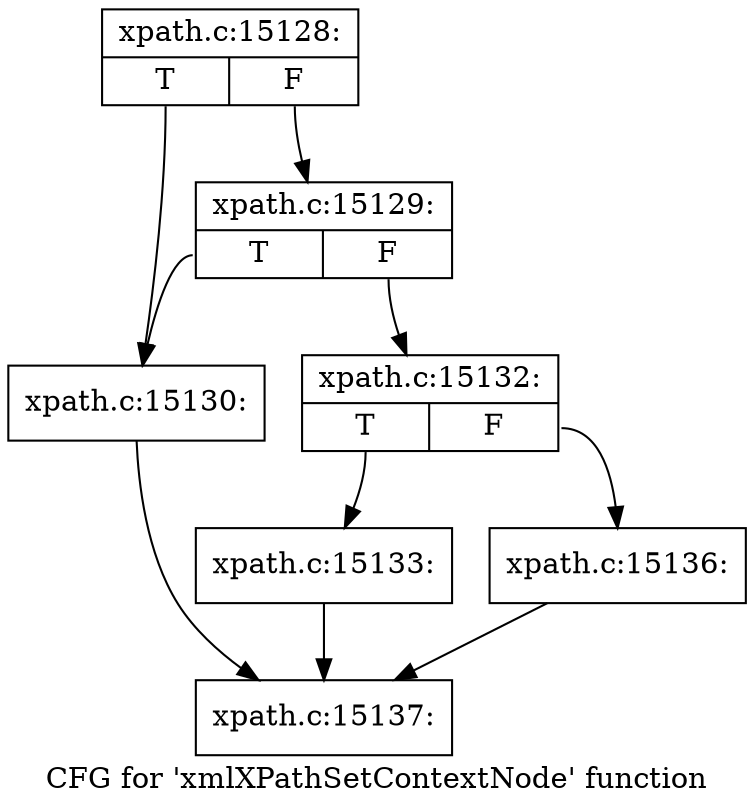 digraph "CFG for 'xmlXPathSetContextNode' function" {
	label="CFG for 'xmlXPathSetContextNode' function";

	Node0x4c85960 [shape=record,label="{xpath.c:15128:|{<s0>T|<s1>F}}"];
	Node0x4c85960:s0 -> Node0x4c85660;
	Node0x4c85960:s1 -> Node0x4c85700;
	Node0x4c85700 [shape=record,label="{xpath.c:15129:|{<s0>T|<s1>F}}"];
	Node0x4c85700:s0 -> Node0x4c85660;
	Node0x4c85700:s1 -> Node0x4c856b0;
	Node0x4c85660 [shape=record,label="{xpath.c:15130:}"];
	Node0x4c85660 -> Node0x4c8cca0;
	Node0x4c856b0 [shape=record,label="{xpath.c:15132:|{<s0>T|<s1>F}}"];
	Node0x4c856b0:s0 -> Node0x4c8daa0;
	Node0x4c856b0:s1 -> Node0x4c8daf0;
	Node0x4c8daa0 [shape=record,label="{xpath.c:15133:}"];
	Node0x4c8daa0 -> Node0x4c8cca0;
	Node0x4c8daf0 [shape=record,label="{xpath.c:15136:}"];
	Node0x4c8daf0 -> Node0x4c8cca0;
	Node0x4c8cca0 [shape=record,label="{xpath.c:15137:}"];
}
